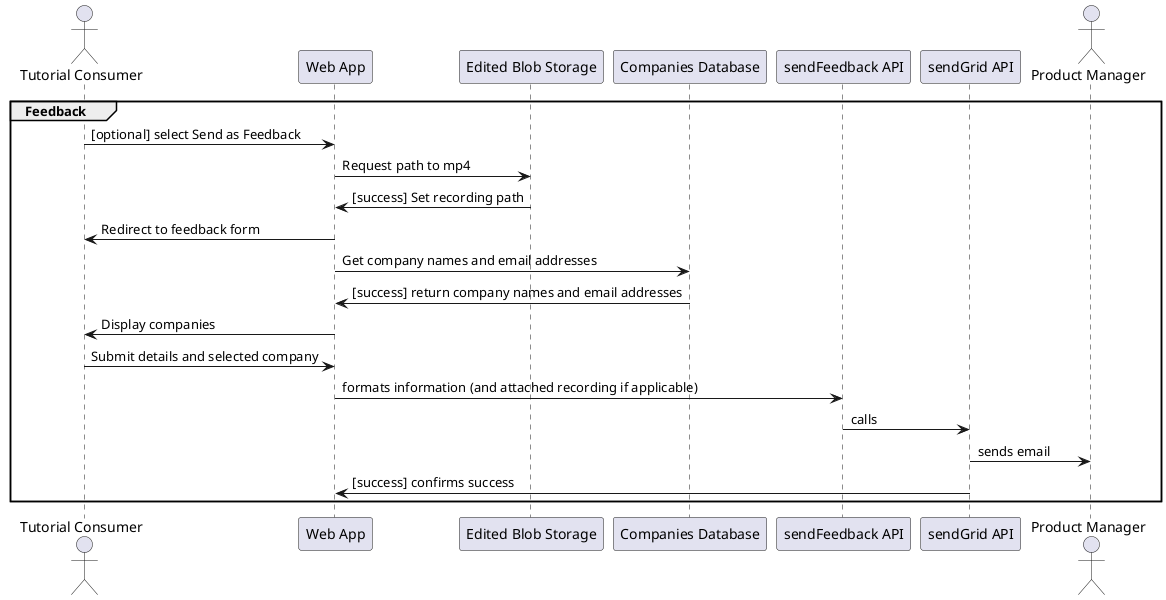 @startuml system-flow_enter-test-result-code

Actor "Tutorial Consumer"

group Feedback
"Tutorial Consumer" -> "Web App": [optional] select Send as Feedback
"Web App" -> "Edited Blob Storage": Request path to mp4
"Web App" <- "Edited Blob Storage": [success] Set recording path
"Tutorial Consumer" <- "Web App": Redirect to feedback form
"Web App" -> "Companies Database": Get company names and email addresses
"Web App" <- "Companies Database": [success] return company names and email addresses
"Tutorial Consumer" <- "Web App": Display companies
"Tutorial Consumer" -> "Web App": Submit details and selected company
"Web App" -> "sendFeedback API": formats information (and attached recording if applicable)
"sendFeedback API" ->  "sendGrid API": calls
Actor "Product Manager"
"sendGrid API" -> "Product Manager": sends email
"sendGrid API" -> "Web App": [success] confirms success
end

@enduml
